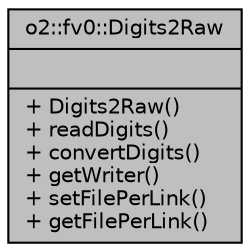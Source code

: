 digraph "o2::fv0::Digits2Raw"
{
 // INTERACTIVE_SVG=YES
  bgcolor="transparent";
  edge [fontname="Helvetica",fontsize="10",labelfontname="Helvetica",labelfontsize="10"];
  node [fontname="Helvetica",fontsize="10",shape=record];
  Node1 [label="{o2::fv0::Digits2Raw\n||+ Digits2Raw()\l+ readDigits()\l+ convertDigits()\l+ getWriter()\l+ setFilePerLink()\l+ getFilePerLink()\l}",height=0.2,width=0.4,color="black", fillcolor="grey75", style="filled", fontcolor="black"];
}
